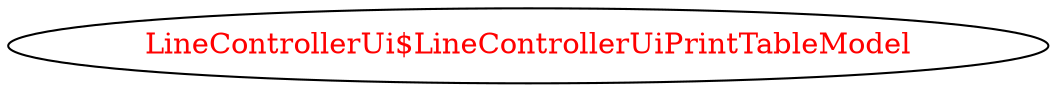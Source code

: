 digraph dependencyGraph {
 concentrate=true;
 ranksep="2.0";
 rankdir="LR"; 
 splines="ortho";
"LineControllerUi$LineControllerUiPrintTableModel" [fontcolor="red"];
}